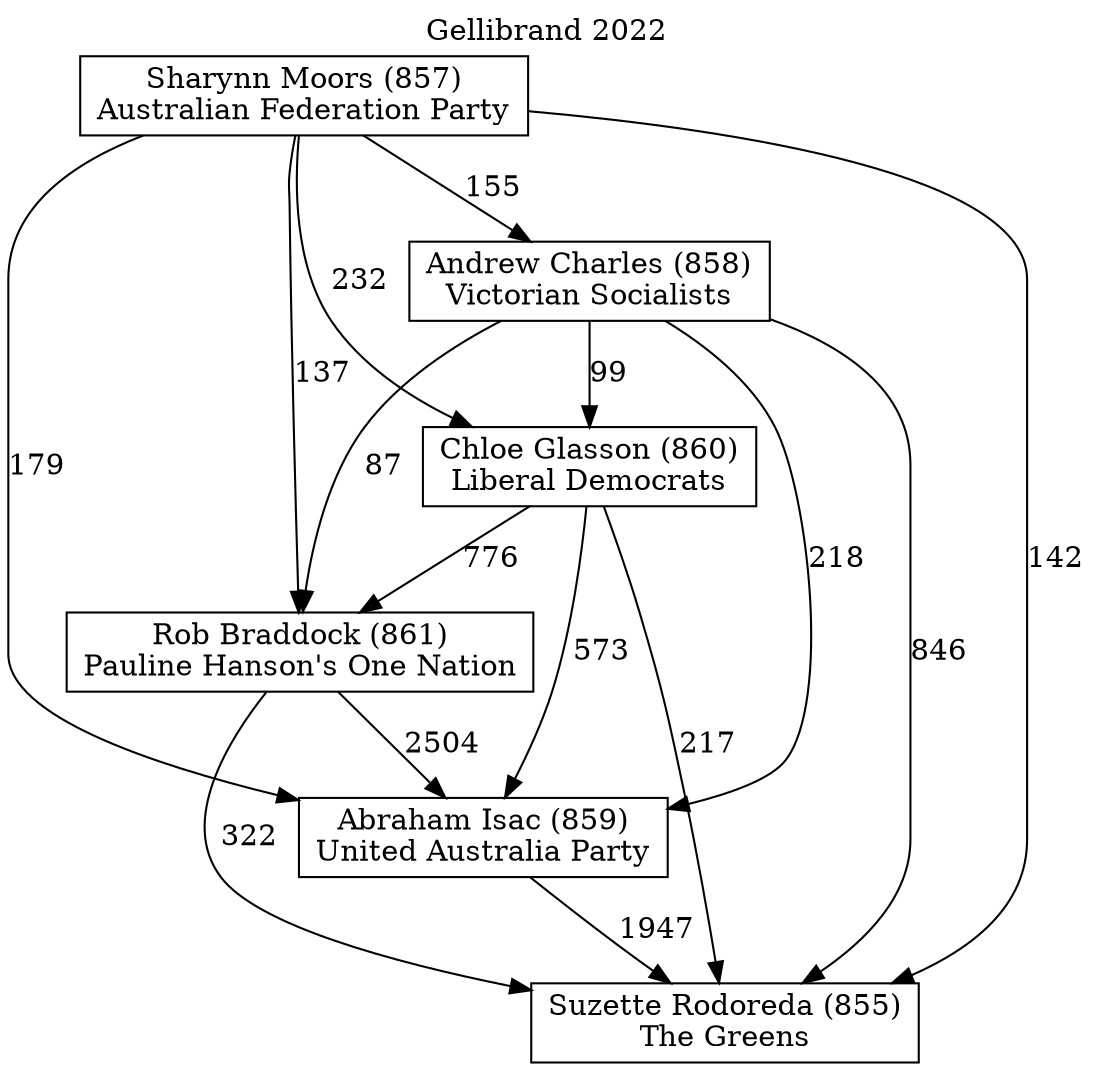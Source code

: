 // House preference flow
digraph "Suzette Rodoreda (855)_Gellibrand_2022" {
	graph [label="Gellibrand 2022" labelloc=t mclimit=10]
	node [shape=box]
	"Abraham Isac (859)" [label="Abraham Isac (859)
United Australia Party"]
	"Andrew Charles (858)" [label="Andrew Charles (858)
Victorian Socialists"]
	"Chloe Glasson (860)" [label="Chloe Glasson (860)
Liberal Democrats"]
	"Rob Braddock (861)" [label="Rob Braddock (861)
Pauline Hanson's One Nation"]
	"Sharynn Moors (857)" [label="Sharynn Moors (857)
Australian Federation Party"]
	"Suzette Rodoreda (855)" [label="Suzette Rodoreda (855)
The Greens"]
	"Abraham Isac (859)" -> "Suzette Rodoreda (855)" [label=1947]
	"Andrew Charles (858)" -> "Abraham Isac (859)" [label=218]
	"Andrew Charles (858)" -> "Chloe Glasson (860)" [label=99]
	"Andrew Charles (858)" -> "Rob Braddock (861)" [label=87]
	"Andrew Charles (858)" -> "Suzette Rodoreda (855)" [label=846]
	"Chloe Glasson (860)" -> "Abraham Isac (859)" [label=573]
	"Chloe Glasson (860)" -> "Rob Braddock (861)" [label=776]
	"Chloe Glasson (860)" -> "Suzette Rodoreda (855)" [label=217]
	"Rob Braddock (861)" -> "Abraham Isac (859)" [label=2504]
	"Rob Braddock (861)" -> "Suzette Rodoreda (855)" [label=322]
	"Sharynn Moors (857)" -> "Abraham Isac (859)" [label=179]
	"Sharynn Moors (857)" -> "Andrew Charles (858)" [label=155]
	"Sharynn Moors (857)" -> "Chloe Glasson (860)" [label=232]
	"Sharynn Moors (857)" -> "Rob Braddock (861)" [label=137]
	"Sharynn Moors (857)" -> "Suzette Rodoreda (855)" [label=142]
}
